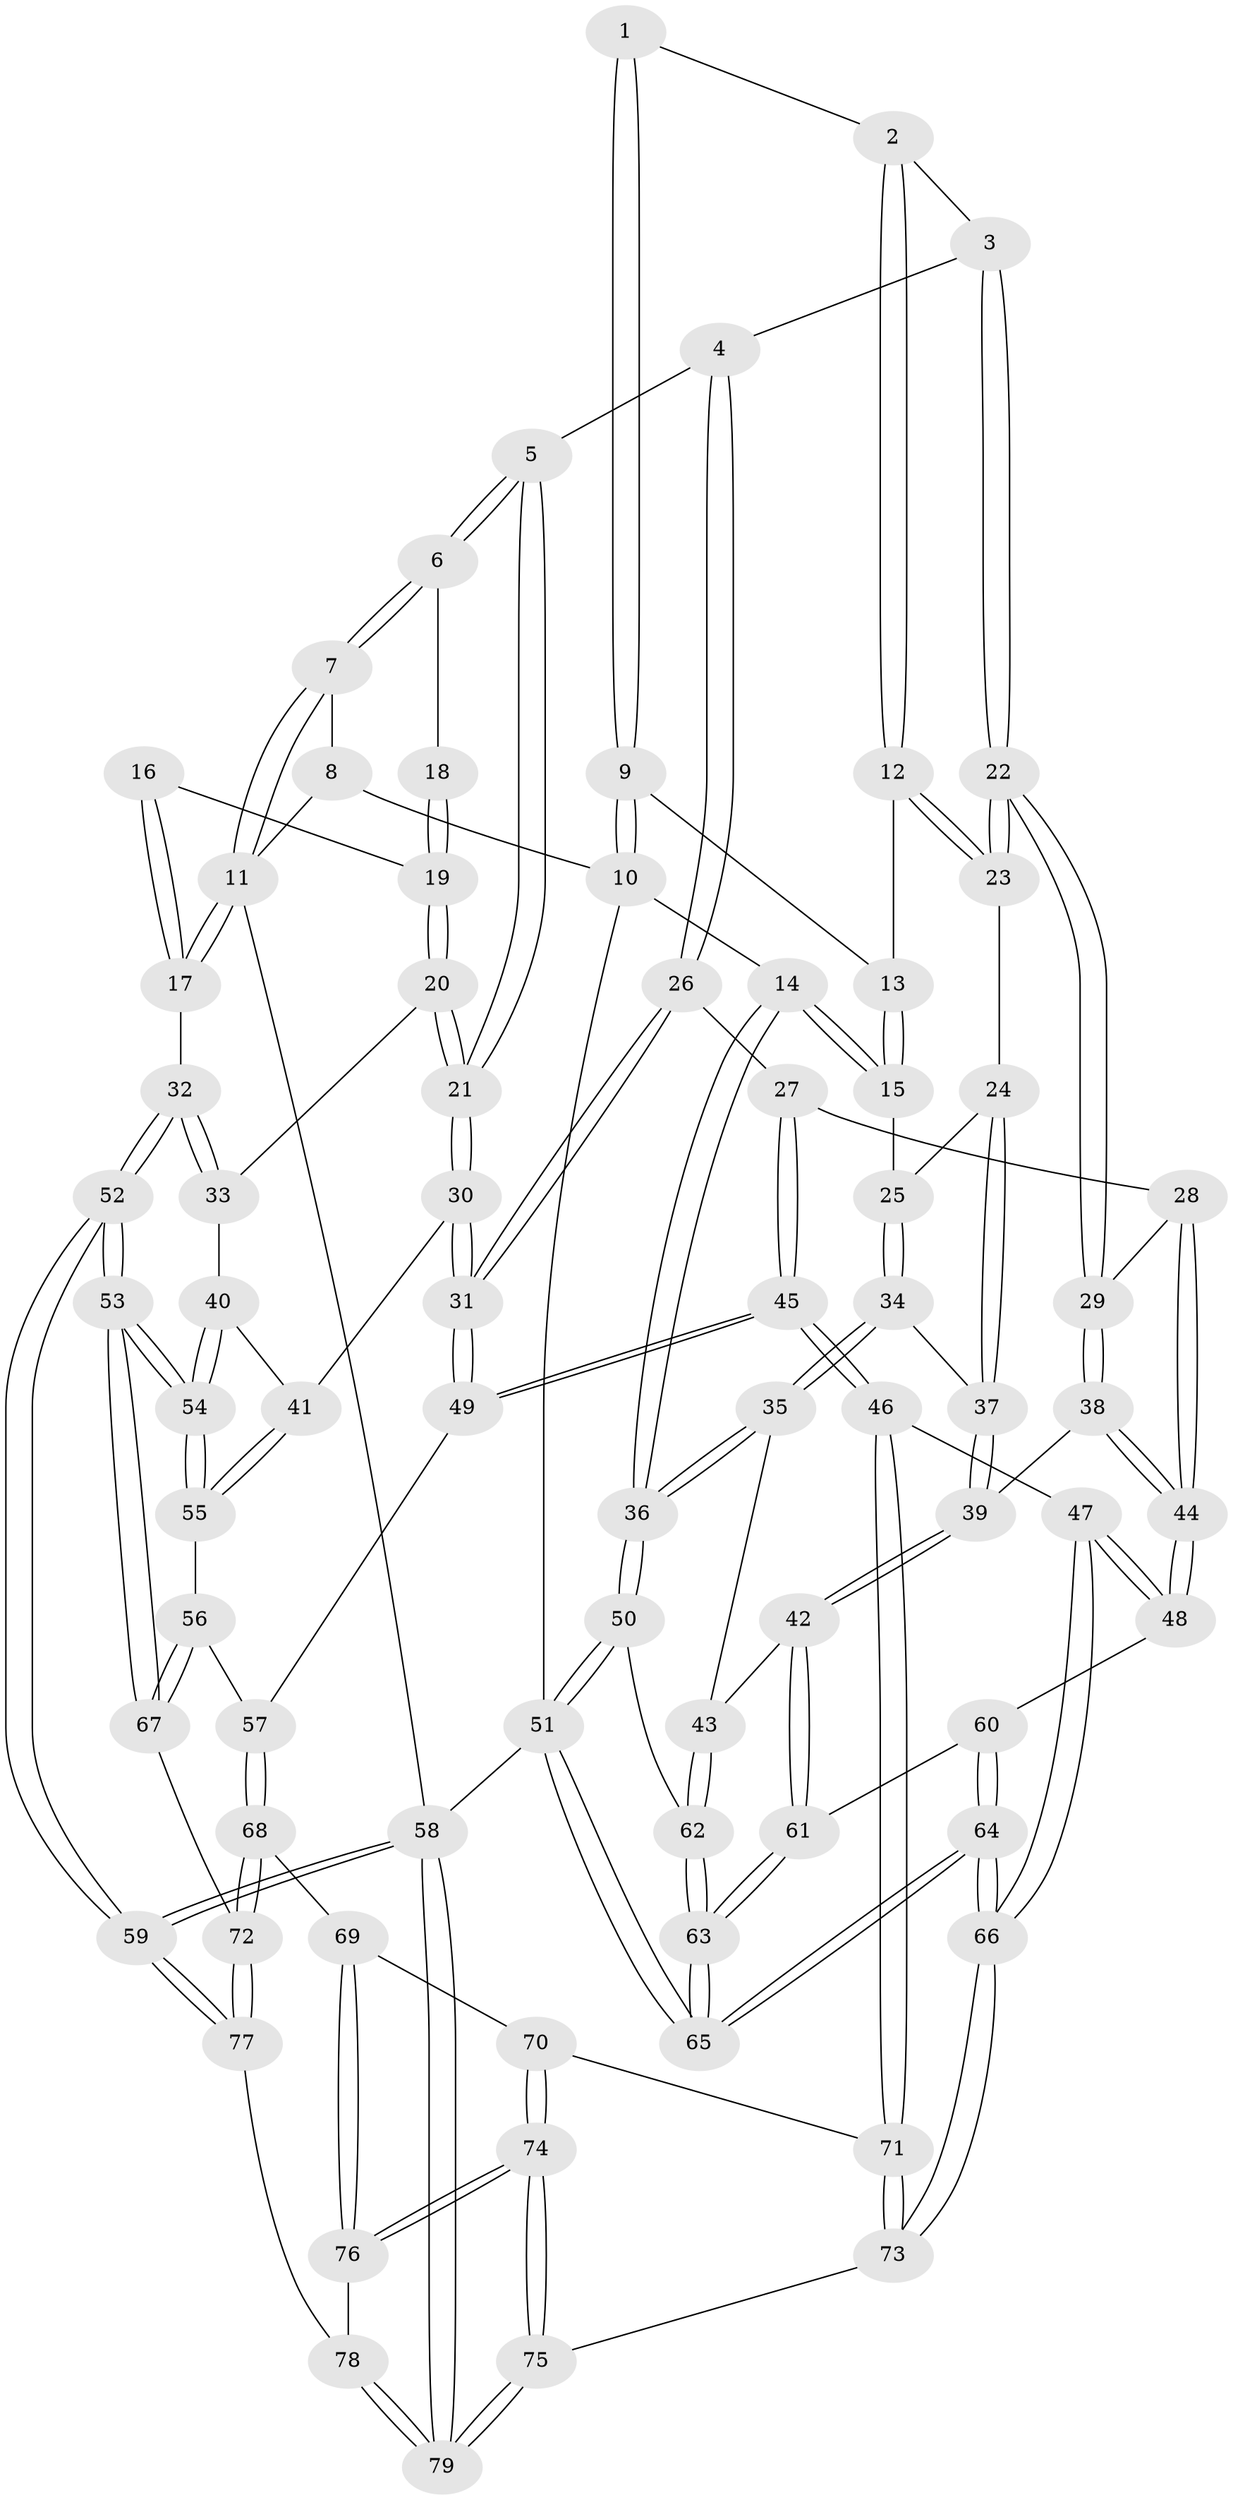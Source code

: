 // Generated by graph-tools (version 1.1) at 2025/03/03/09/25 03:03:21]
// undirected, 79 vertices, 194 edges
graph export_dot {
graph [start="1"]
  node [color=gray90,style=filled];
  1 [pos="+0.23083058915668345+0"];
  2 [pos="+0.360800295603174+0.03538395974498019"];
  3 [pos="+0.5244069126438895+0.17560479039084018"];
  4 [pos="+0.6029037176644307+0.17841579515246858"];
  5 [pos="+0.6182714877972849+0.17059029187800415"];
  6 [pos="+0.6639473022364373+0.12474753628800296"];
  7 [pos="+0.7472896005160601+0"];
  8 [pos="+0.22535908630242202+0"];
  9 [pos="+0.152764657395241+0.08661706287143033"];
  10 [pos="+0+0.020315592099779754"];
  11 [pos="+1+0"];
  12 [pos="+0.24500177897482617+0.25198077169391586"];
  13 [pos="+0.14636500471578756+0.17114856032101636"];
  14 [pos="+0+0.2675781356734396"];
  15 [pos="+0+0.2538213842957451"];
  16 [pos="+0.9452451020328588+0.17948498566702203"];
  17 [pos="+1+0.114488800970849"];
  18 [pos="+0.7758958845875437+0.1786586305023011"];
  19 [pos="+0.8652300490543517+0.33201214823104636"];
  20 [pos="+0.8756453741067546+0.36464806834992963"];
  21 [pos="+0.7862276735777104+0.44004542573641797"];
  22 [pos="+0.32095419206197756+0.30192363876473904"];
  23 [pos="+0.2686209123516494+0.2886126937747726"];
  24 [pos="+0.23170896494283252+0.33030044880664355"];
  25 [pos="+0.1049603550754419+0.35875009375076355"];
  26 [pos="+0.5590662194540744+0.4086808009405959"];
  27 [pos="+0.4920612846291377+0.4507751877071273"];
  28 [pos="+0.4442940461680502+0.44608083217849703"];
  29 [pos="+0.370572984669086+0.39873625287337433"];
  30 [pos="+0.7762696679090624+0.47152477432422824"];
  31 [pos="+0.7142282668002323+0.5165969495151872"];
  32 [pos="+1+0.3622730246732948"];
  33 [pos="+0.995252222658707+0.3675985209251605"];
  34 [pos="+0.0879972155801054+0.4617520831882892"];
  35 [pos="+0.014650160713832544+0.5228517502400677"];
  36 [pos="+0+0.5136155135416709"];
  37 [pos="+0.19867444596316597+0.4453650330137049"];
  38 [pos="+0.26744461469314634+0.5434846094836542"];
  39 [pos="+0.24603992347734435+0.5420476896880149"];
  40 [pos="+0.8812020765222711+0.5111024685963526"];
  41 [pos="+0.7884261588341744+0.47911422894087113"];
  42 [pos="+0.16438791310506085+0.6039952819449418"];
  43 [pos="+0.11555035735078105+0.5923547815662441"];
  44 [pos="+0.35911718435669876+0.6112918498548795"];
  45 [pos="+0.5359264786209582+0.6629422957495745"];
  46 [pos="+0.5332908341196945+0.6660025133505253"];
  47 [pos="+0.4057333879549331+0.6680646386058576"];
  48 [pos="+0.3819760720189079+0.6560805894550774"];
  49 [pos="+0.6883651240566743+0.6012758982421059"];
  50 [pos="+0+0.6603601512583981"];
  51 [pos="+0+1"];
  52 [pos="+1+0.6309370072823899"];
  53 [pos="+1+0.6309988050913192"];
  54 [pos="+1+0.6242657005258324"];
  55 [pos="+0.8768797884261385+0.628447868998641"];
  56 [pos="+0.773436902718498+0.687623674956978"];
  57 [pos="+0.7615785623151501+0.6883107289700887"];
  58 [pos="+1+1"];
  59 [pos="+1+0.8370350800227478"];
  60 [pos="+0.2896789324469726+0.7101349232224818"];
  61 [pos="+0.17630062548958797+0.6436256107718539"];
  62 [pos="+0.07530832578191984+0.6747365465975348"];
  63 [pos="+0.06680693331150007+1"];
  64 [pos="+0.05189871567992732+1"];
  65 [pos="+0.04480149942620976+1"];
  66 [pos="+0.33732876841546455+1"];
  67 [pos="+0.8938300032285573+0.7464782279005171"];
  68 [pos="+0.7489288085373076+0.7555159016659158"];
  69 [pos="+0.7378939305588526+0.778240786323638"];
  70 [pos="+0.6068181105903911+0.7556269420696607"];
  71 [pos="+0.5450124720201892+0.7175242056975911"];
  72 [pos="+0.8730162491438761+0.8120879230551762"];
  73 [pos="+0.4750194757111449+1"];
  74 [pos="+0.7079813977072803+0.9311534898834476"];
  75 [pos="+0.54980785939711+1"];
  76 [pos="+0.7204279938580063+0.9182783430107662"];
  77 [pos="+0.8783201688999079+0.8549168752194829"];
  78 [pos="+0.8457846166453954+0.8945538611742653"];
  79 [pos="+1+1"];
  1 -- 2;
  1 -- 9;
  1 -- 9;
  2 -- 3;
  2 -- 12;
  2 -- 12;
  3 -- 4;
  3 -- 22;
  3 -- 22;
  4 -- 5;
  4 -- 26;
  4 -- 26;
  5 -- 6;
  5 -- 6;
  5 -- 21;
  5 -- 21;
  6 -- 7;
  6 -- 7;
  6 -- 18;
  7 -- 8;
  7 -- 11;
  7 -- 11;
  8 -- 10;
  8 -- 11;
  9 -- 10;
  9 -- 10;
  9 -- 13;
  10 -- 14;
  10 -- 51;
  11 -- 17;
  11 -- 17;
  11 -- 58;
  12 -- 13;
  12 -- 23;
  12 -- 23;
  13 -- 15;
  13 -- 15;
  14 -- 15;
  14 -- 15;
  14 -- 36;
  14 -- 36;
  15 -- 25;
  16 -- 17;
  16 -- 17;
  16 -- 19;
  17 -- 32;
  18 -- 19;
  18 -- 19;
  19 -- 20;
  19 -- 20;
  20 -- 21;
  20 -- 21;
  20 -- 33;
  21 -- 30;
  21 -- 30;
  22 -- 23;
  22 -- 23;
  22 -- 29;
  22 -- 29;
  23 -- 24;
  24 -- 25;
  24 -- 37;
  24 -- 37;
  25 -- 34;
  25 -- 34;
  26 -- 27;
  26 -- 31;
  26 -- 31;
  27 -- 28;
  27 -- 45;
  27 -- 45;
  28 -- 29;
  28 -- 44;
  28 -- 44;
  29 -- 38;
  29 -- 38;
  30 -- 31;
  30 -- 31;
  30 -- 41;
  31 -- 49;
  31 -- 49;
  32 -- 33;
  32 -- 33;
  32 -- 52;
  32 -- 52;
  33 -- 40;
  34 -- 35;
  34 -- 35;
  34 -- 37;
  35 -- 36;
  35 -- 36;
  35 -- 43;
  36 -- 50;
  36 -- 50;
  37 -- 39;
  37 -- 39;
  38 -- 39;
  38 -- 44;
  38 -- 44;
  39 -- 42;
  39 -- 42;
  40 -- 41;
  40 -- 54;
  40 -- 54;
  41 -- 55;
  41 -- 55;
  42 -- 43;
  42 -- 61;
  42 -- 61;
  43 -- 62;
  43 -- 62;
  44 -- 48;
  44 -- 48;
  45 -- 46;
  45 -- 46;
  45 -- 49;
  45 -- 49;
  46 -- 47;
  46 -- 71;
  46 -- 71;
  47 -- 48;
  47 -- 48;
  47 -- 66;
  47 -- 66;
  48 -- 60;
  49 -- 57;
  50 -- 51;
  50 -- 51;
  50 -- 62;
  51 -- 65;
  51 -- 65;
  51 -- 58;
  52 -- 53;
  52 -- 53;
  52 -- 59;
  52 -- 59;
  53 -- 54;
  53 -- 54;
  53 -- 67;
  53 -- 67;
  54 -- 55;
  54 -- 55;
  55 -- 56;
  56 -- 57;
  56 -- 67;
  56 -- 67;
  57 -- 68;
  57 -- 68;
  58 -- 59;
  58 -- 59;
  58 -- 79;
  58 -- 79;
  59 -- 77;
  59 -- 77;
  60 -- 61;
  60 -- 64;
  60 -- 64;
  61 -- 63;
  61 -- 63;
  62 -- 63;
  62 -- 63;
  63 -- 65;
  63 -- 65;
  64 -- 65;
  64 -- 65;
  64 -- 66;
  64 -- 66;
  66 -- 73;
  66 -- 73;
  67 -- 72;
  68 -- 69;
  68 -- 72;
  68 -- 72;
  69 -- 70;
  69 -- 76;
  69 -- 76;
  70 -- 71;
  70 -- 74;
  70 -- 74;
  71 -- 73;
  71 -- 73;
  72 -- 77;
  72 -- 77;
  73 -- 75;
  74 -- 75;
  74 -- 75;
  74 -- 76;
  74 -- 76;
  75 -- 79;
  75 -- 79;
  76 -- 78;
  77 -- 78;
  78 -- 79;
  78 -- 79;
}
